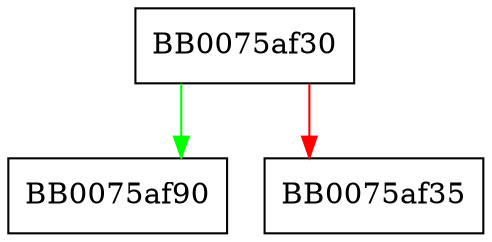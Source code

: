 digraph dynamic_data_ctx_free_func {
  node [shape="box"];
  graph [splines=ortho];
  BB0075af30 -> BB0075af90 [color="green"];
  BB0075af30 -> BB0075af35 [color="red"];
}